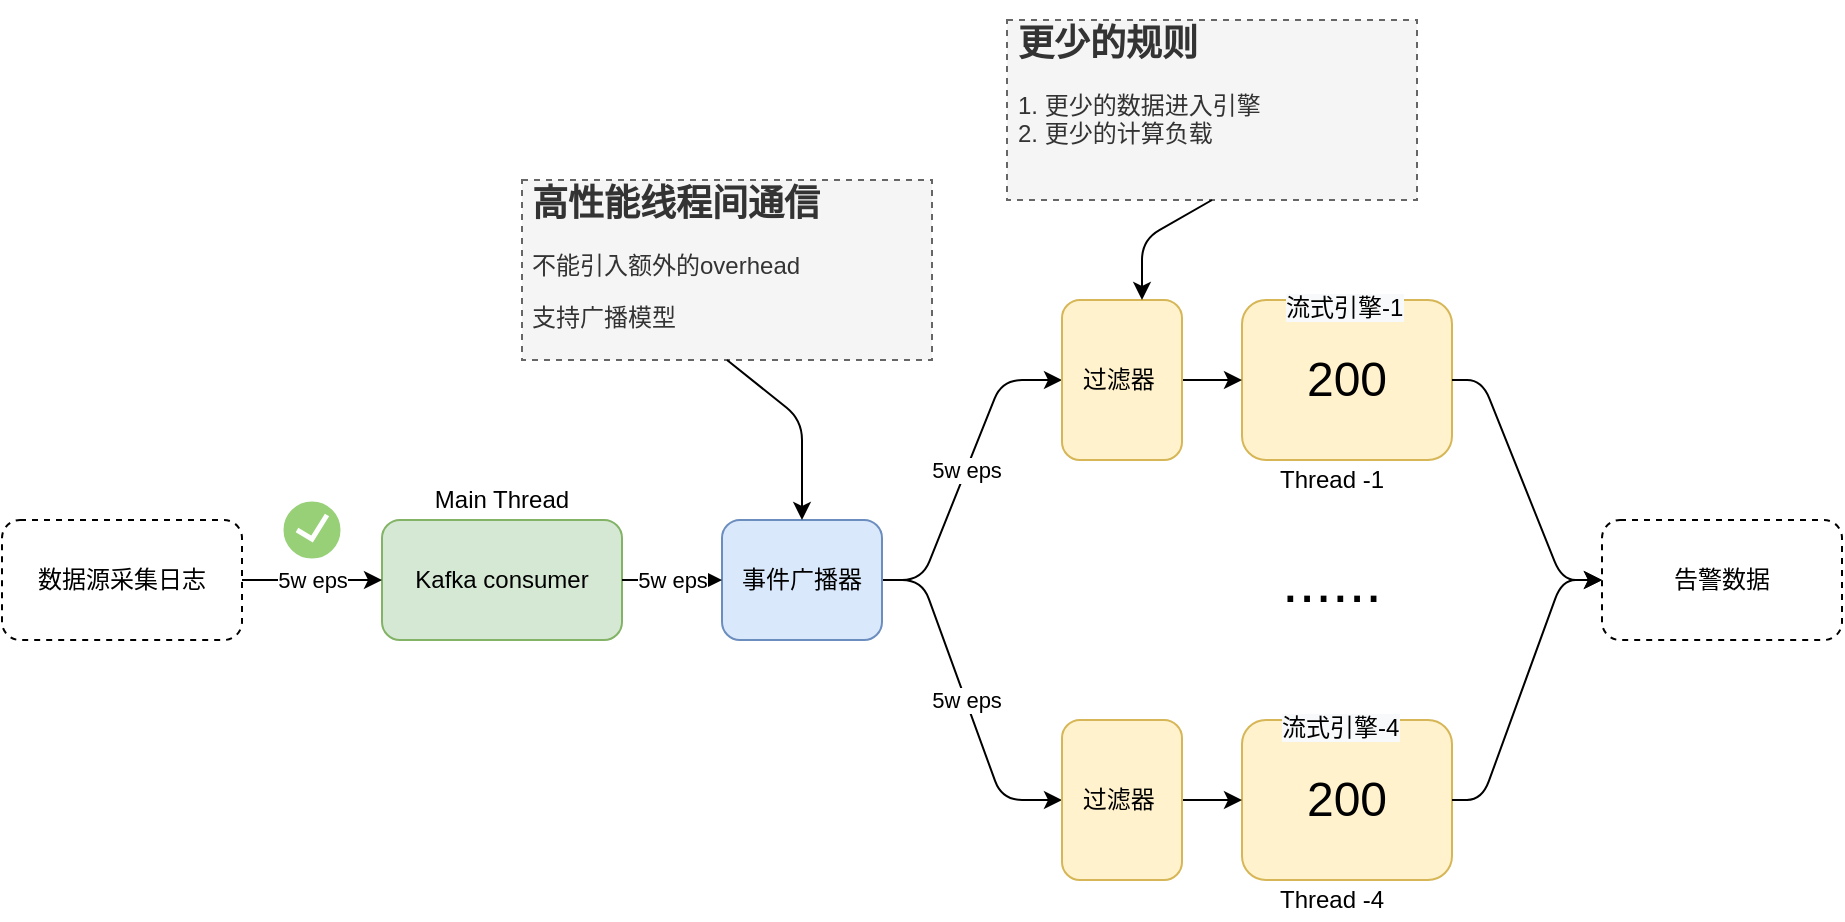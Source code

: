 <mxfile version="14.5.7" type="github">
  <diagram id="C5vinGJHW-rtovE41A46" name="Page-1">
    <mxGraphModel dx="1834" dy="1811" grid="1" gridSize="10" guides="1" tooltips="1" connect="1" arrows="1" fold="1" page="1" pageScale="1" pageWidth="827" pageHeight="1169" math="0" shadow="0">
      <root>
        <mxCell id="0" />
        <mxCell id="1" parent="0" />
        <mxCell id="gqFwRVO5_w8t7Y9dCftd-1" value="Kafka consumer" style="rounded=1;whiteSpace=wrap;html=1;fillColor=#d5e8d4;strokeColor=#82b366;" parent="1" vertex="1">
          <mxGeometry x="-70" y="190" width="120" height="60" as="geometry" />
        </mxCell>
        <mxCell id="gqFwRVO5_w8t7Y9dCftd-2" value="&lt;font style=&quot;font-size: 24px&quot;&gt;200&lt;/font&gt;" style="rounded=1;whiteSpace=wrap;html=1;fillColor=#fff2cc;strokeColor=#d6b656;" parent="1" vertex="1">
          <mxGeometry x="360" y="80" width="105" height="80" as="geometry" />
        </mxCell>
        <mxCell id="gqFwRVO5_w8t7Y9dCftd-3" value="5w eps" style="endArrow=classic;html=1;exitX=1;exitY=0.5;exitDx=0;exitDy=0;entryX=0;entryY=0.5;entryDx=0;entryDy=0;" parent="1" source="gqFwRVO5_w8t7Y9dCftd-19" target="rhmCtTNwZxS6rfIbyrju-1" edge="1">
          <mxGeometry x="0.001" relative="1" as="geometry">
            <mxPoint x="130" y="250" as="sourcePoint" />
            <mxPoint x="290" y="250" as="targetPoint" />
            <Array as="points">
              <mxPoint x="200" y="220" />
              <mxPoint x="240" y="120" />
            </Array>
            <mxPoint as="offset" />
          </mxGeometry>
        </mxCell>
        <mxCell id="gqFwRVO5_w8t7Y9dCftd-4" value="数据源采集日志" style="rounded=1;whiteSpace=wrap;html=1;dashed=1;" parent="1" vertex="1">
          <mxGeometry x="-260" y="190" width="120" height="60" as="geometry" />
        </mxCell>
        <mxCell id="gqFwRVO5_w8t7Y9dCftd-9" value="5w eps" style="endArrow=classic;html=1;exitX=1;exitY=0.5;exitDx=0;exitDy=0;entryX=0;entryY=0.5;entryDx=0;entryDy=0;" parent="1" source="gqFwRVO5_w8t7Y9dCftd-4" target="gqFwRVO5_w8t7Y9dCftd-1" edge="1">
          <mxGeometry relative="1" as="geometry">
            <mxPoint x="90" y="240" as="sourcePoint" />
            <mxPoint x="165" y="240" as="targetPoint" />
            <Array as="points" />
          </mxGeometry>
        </mxCell>
        <mxCell id="gqFwRVO5_w8t7Y9dCftd-10" value="&lt;span style=&quot;color: rgb(0 , 0 , 0) ; font-family: &amp;#34;helvetica&amp;#34; ; font-size: 12px ; font-style: normal ; font-weight: 400 ; letter-spacing: normal ; text-align: center ; text-indent: 0px ; text-transform: none ; word-spacing: 0px ; background-color: rgb(248 , 249 , 250) ; display: inline ; float: none&quot;&gt;流式引擎-1&lt;/span&gt;" style="text;whiteSpace=wrap;html=1;" parent="1" vertex="1">
          <mxGeometry x="380" y="70" width="70" height="30" as="geometry" />
        </mxCell>
        <mxCell id="gqFwRVO5_w8t7Y9dCftd-11" value="&lt;font style=&quot;font-size: 24px&quot;&gt;200&lt;/font&gt;" style="rounded=1;whiteSpace=wrap;html=1;fillColor=#fff2cc;strokeColor=#d6b656;" parent="1" vertex="1">
          <mxGeometry x="360" y="290" width="105" height="80" as="geometry" />
        </mxCell>
        <mxCell id="gqFwRVO5_w8t7Y9dCftd-12" value="&lt;span style=&quot;color: rgb(0 , 0 , 0) ; font-family: &amp;#34;helvetica&amp;#34; ; font-size: 12px ; font-style: normal ; font-weight: 400 ; letter-spacing: normal ; text-align: center ; text-indent: 0px ; text-transform: none ; word-spacing: 0px ; background-color: rgb(248 , 249 , 250) ; display: inline ; float: none&quot;&gt;流式引擎-4&lt;/span&gt;" style="text;whiteSpace=wrap;html=1;" parent="1" vertex="1">
          <mxGeometry x="377.5" y="280" width="70" height="30" as="geometry" />
        </mxCell>
        <mxCell id="gqFwRVO5_w8t7Y9dCftd-13" value="&lt;span style=&quot;font-size: 30px&quot;&gt;......&lt;/span&gt;" style="text;html=1;align=center;verticalAlign=middle;whiteSpace=wrap;rounded=0;" parent="1" vertex="1">
          <mxGeometry x="340" y="210" width="130" height="20" as="geometry" />
        </mxCell>
        <mxCell id="gqFwRVO5_w8t7Y9dCftd-14" value="5w eps" style="endArrow=classic;html=1;exitX=1;exitY=0.5;exitDx=0;exitDy=0;entryX=0;entryY=0.5;entryDx=0;entryDy=0;" parent="1" source="gqFwRVO5_w8t7Y9dCftd-19" target="rhmCtTNwZxS6rfIbyrju-4" edge="1">
          <mxGeometry relative="1" as="geometry">
            <mxPoint x="180" y="230" as="sourcePoint" />
            <mxPoint x="310" y="110" as="targetPoint" />
            <Array as="points">
              <mxPoint x="200" y="220" />
              <mxPoint x="240" y="330" />
            </Array>
          </mxGeometry>
        </mxCell>
        <mxCell id="gqFwRVO5_w8t7Y9dCftd-19" value="事件广播器" style="rounded=1;whiteSpace=wrap;html=1;fillColor=#dae8fc;strokeColor=#6c8ebf;" parent="1" vertex="1">
          <mxGeometry x="100" y="190" width="80" height="60" as="geometry" />
        </mxCell>
        <mxCell id="gqFwRVO5_w8t7Y9dCftd-20" value="5w eps" style="endArrow=classic;html=1;exitX=1;exitY=0.5;exitDx=0;exitDy=0;entryX=0;entryY=0.5;entryDx=0;entryDy=0;" parent="1" source="gqFwRVO5_w8t7Y9dCftd-1" target="gqFwRVO5_w8t7Y9dCftd-19" edge="1">
          <mxGeometry relative="1" as="geometry">
            <mxPoint x="-110" y="230" as="sourcePoint" />
            <mxPoint x="90" y="240" as="targetPoint" />
            <Array as="points" />
          </mxGeometry>
        </mxCell>
        <mxCell id="gqFwRVO5_w8t7Y9dCftd-21" value="Main Thread" style="text;html=1;strokeColor=none;fillColor=none;align=center;verticalAlign=middle;whiteSpace=wrap;rounded=0;" parent="1" vertex="1">
          <mxGeometry x="-55" y="170" width="90" height="20" as="geometry" />
        </mxCell>
        <mxCell id="gqFwRVO5_w8t7Y9dCftd-22" value="Thread -1" style="text;html=1;strokeColor=none;fillColor=none;align=center;verticalAlign=middle;whiteSpace=wrap;rounded=0;" parent="1" vertex="1">
          <mxGeometry x="360" y="160" width="90" height="20" as="geometry" />
        </mxCell>
        <mxCell id="gqFwRVO5_w8t7Y9dCftd-23" value="Thread -4" style="text;html=1;strokeColor=none;fillColor=none;align=center;verticalAlign=middle;whiteSpace=wrap;rounded=0;" parent="1" vertex="1">
          <mxGeometry x="360" y="370" width="90" height="20" as="geometry" />
        </mxCell>
        <mxCell id="gqFwRVO5_w8t7Y9dCftd-25" value="&lt;h1 style=&quot;font-size: 18px&quot;&gt;高性能线程间通信&lt;/h1&gt;&lt;p&gt;&lt;font style=&quot;font-size: 12px&quot;&gt;不能引入额外的overhead&lt;/font&gt;&lt;/p&gt;&lt;p&gt;&lt;font style=&quot;font-size: 12px&quot;&gt;支持广播模型&lt;/font&gt;&lt;/p&gt;" style="text;html=1;strokeColor=#666666;fillColor=#f5f5f5;spacing=5;spacingTop=-20;whiteSpace=wrap;overflow=hidden;rounded=0;dashed=1;fontColor=#333333;" parent="1" vertex="1">
          <mxGeometry y="20" width="205" height="90" as="geometry" />
        </mxCell>
        <mxCell id="gqFwRVO5_w8t7Y9dCftd-26" value="" style="endArrow=classic;html=1;exitX=0.5;exitY=1;exitDx=0;exitDy=0;entryX=0.5;entryY=0;entryDx=0;entryDy=0;" parent="1" source="gqFwRVO5_w8t7Y9dCftd-25" target="gqFwRVO5_w8t7Y9dCftd-19" edge="1">
          <mxGeometry width="50" height="50" relative="1" as="geometry">
            <mxPoint x="275" y="255" as="sourcePoint" />
            <mxPoint x="145" y="205" as="targetPoint" />
            <Array as="points">
              <mxPoint x="140" y="140" />
            </Array>
          </mxGeometry>
        </mxCell>
        <mxCell id="gqFwRVO5_w8t7Y9dCftd-28" value="" style="verticalLabelPosition=bottom;verticalAlign=top;html=1;shadow=0;dashed=0;strokeWidth=1;shape=mxgraph.ios.iCheckIcon;fillColor2=#97D077;strokeColor=#ffffff;fillColor=#97D077;" parent="1" vertex="1">
          <mxGeometry x="-120" y="180" width="30" height="30" as="geometry" />
        </mxCell>
        <mxCell id="bxUp1ofbsn-oUwiHGzQS-1" value="告警数据" style="rounded=1;whiteSpace=wrap;html=1;dashed=1;" parent="1" vertex="1">
          <mxGeometry x="540" y="190" width="120" height="60" as="geometry" />
        </mxCell>
        <mxCell id="bxUp1ofbsn-oUwiHGzQS-2" value="" style="endArrow=classic;html=1;exitX=1;exitY=0.5;exitDx=0;exitDy=0;entryX=0;entryY=0.5;entryDx=0;entryDy=0;" parent="1" source="gqFwRVO5_w8t7Y9dCftd-2" target="bxUp1ofbsn-oUwiHGzQS-1" edge="1">
          <mxGeometry x="0.001" relative="1" as="geometry">
            <mxPoint x="200" y="230" as="sourcePoint" />
            <mxPoint x="310" y="130" as="targetPoint" />
            <Array as="points">
              <mxPoint x="480" y="120" />
              <mxPoint x="520" y="220" />
            </Array>
            <mxPoint as="offset" />
          </mxGeometry>
        </mxCell>
        <mxCell id="bxUp1ofbsn-oUwiHGzQS-3" value="" style="endArrow=classic;html=1;exitX=1;exitY=0.5;exitDx=0;exitDy=0;entryX=0;entryY=0.5;entryDx=0;entryDy=0;" parent="1" source="gqFwRVO5_w8t7Y9dCftd-11" target="bxUp1ofbsn-oUwiHGzQS-1" edge="1">
          <mxGeometry x="0.001" relative="1" as="geometry">
            <mxPoint x="430" y="130" as="sourcePoint" />
            <mxPoint x="540" y="230" as="targetPoint" />
            <Array as="points">
              <mxPoint x="480" y="330" />
              <mxPoint x="520" y="220" />
            </Array>
            <mxPoint as="offset" />
          </mxGeometry>
        </mxCell>
        <mxCell id="rhmCtTNwZxS6rfIbyrju-3" value="" style="edgeStyle=orthogonalEdgeStyle;rounded=0;orthogonalLoop=1;jettySize=auto;html=1;entryX=0;entryY=0.5;entryDx=0;entryDy=0;" edge="1" parent="1" source="rhmCtTNwZxS6rfIbyrju-1" target="gqFwRVO5_w8t7Y9dCftd-2">
          <mxGeometry relative="1" as="geometry" />
        </mxCell>
        <mxCell id="rhmCtTNwZxS6rfIbyrju-1" value="&lt;font style=&quot;font-size: 12px&quot;&gt;过滤器&amp;nbsp;&lt;/font&gt;" style="rounded=1;whiteSpace=wrap;html=1;fillColor=#fff2cc;strokeColor=#d6b656;" vertex="1" parent="1">
          <mxGeometry x="270" y="80" width="60" height="80" as="geometry" />
        </mxCell>
        <mxCell id="rhmCtTNwZxS6rfIbyrju-5" value="" style="edgeStyle=orthogonalEdgeStyle;rounded=0;orthogonalLoop=1;jettySize=auto;html=1;entryX=0;entryY=0.5;entryDx=0;entryDy=0;" edge="1" parent="1" source="rhmCtTNwZxS6rfIbyrju-4" target="gqFwRVO5_w8t7Y9dCftd-11">
          <mxGeometry relative="1" as="geometry" />
        </mxCell>
        <mxCell id="rhmCtTNwZxS6rfIbyrju-4" value="&lt;font style=&quot;font-size: 12px&quot;&gt;过滤器&amp;nbsp;&lt;/font&gt;" style="rounded=1;whiteSpace=wrap;html=1;fillColor=#fff2cc;strokeColor=#d6b656;" vertex="1" parent="1">
          <mxGeometry x="270" y="290" width="60" height="80" as="geometry" />
        </mxCell>
        <mxCell id="rhmCtTNwZxS6rfIbyrju-6" value="&lt;h1 style=&quot;font-size: 18px&quot;&gt;更少的规则&lt;/h1&gt;&lt;div&gt;1. 更少的数据进入引擎&lt;/div&gt;&lt;div&gt;2. 更少的计算负载&lt;/div&gt;" style="text;html=1;strokeColor=#666666;fillColor=#f5f5f5;spacing=5;spacingTop=-20;whiteSpace=wrap;overflow=hidden;rounded=0;dashed=1;fontColor=#333333;" vertex="1" parent="1">
          <mxGeometry x="242.5" y="-60" width="205" height="90" as="geometry" />
        </mxCell>
        <mxCell id="rhmCtTNwZxS6rfIbyrju-7" value="" style="endArrow=classic;html=1;exitX=0.5;exitY=1;exitDx=0;exitDy=0;" edge="1" parent="1" source="rhmCtTNwZxS6rfIbyrju-6">
          <mxGeometry width="50" height="50" relative="1" as="geometry">
            <mxPoint x="112.5" y="120" as="sourcePoint" />
            <mxPoint x="310" y="80" as="targetPoint" />
            <Array as="points">
              <mxPoint x="310" y="50" />
            </Array>
          </mxGeometry>
        </mxCell>
      </root>
    </mxGraphModel>
  </diagram>
</mxfile>
